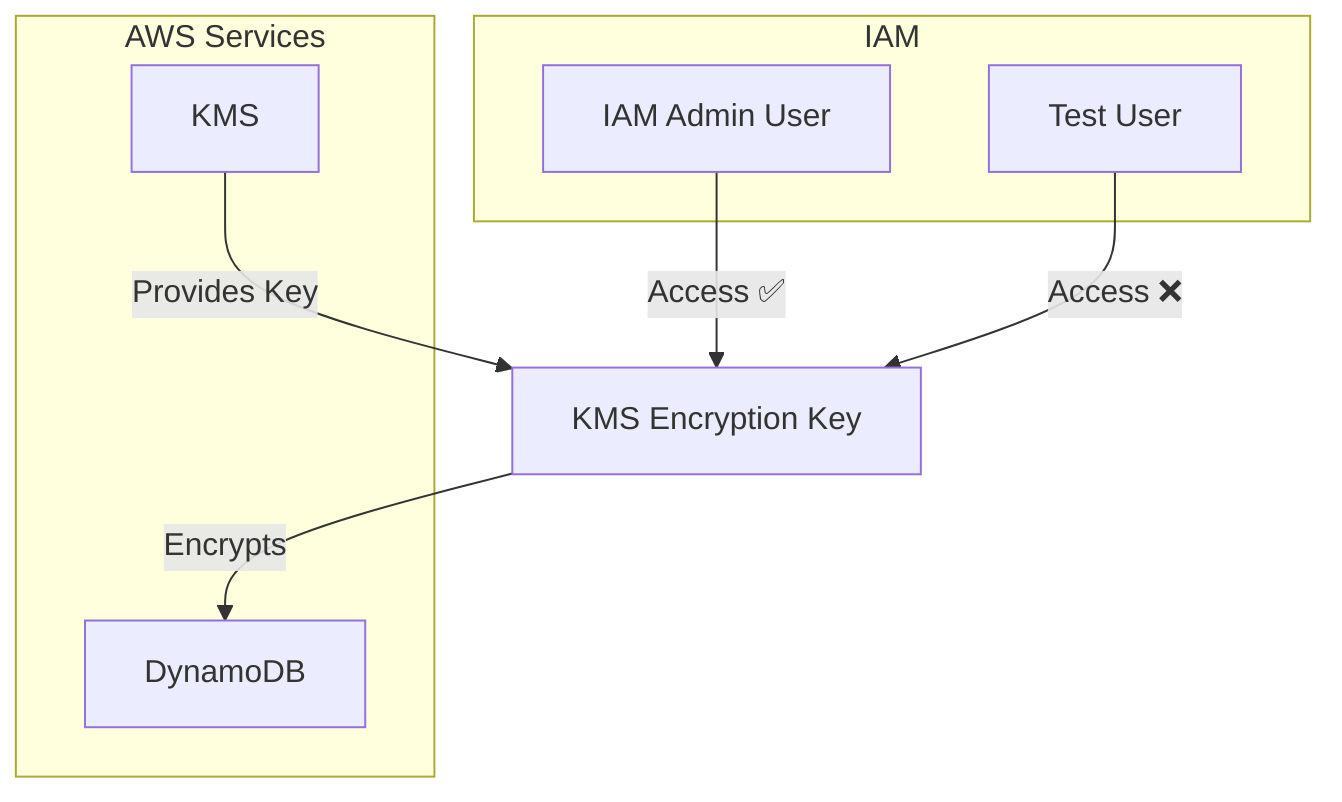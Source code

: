 graph TD
    A[KMS] -->|Provides Key| B[KMS Encryption Key]
    B -->|Encrypts| C[DynamoDB]
    D[IAM Admin User] -->|Access ✅| B
    E[Test User] -->|Access ❌| B

    subgraph AWS Services
        A
        C
    end

    subgraph IAM
        D
        E
    end